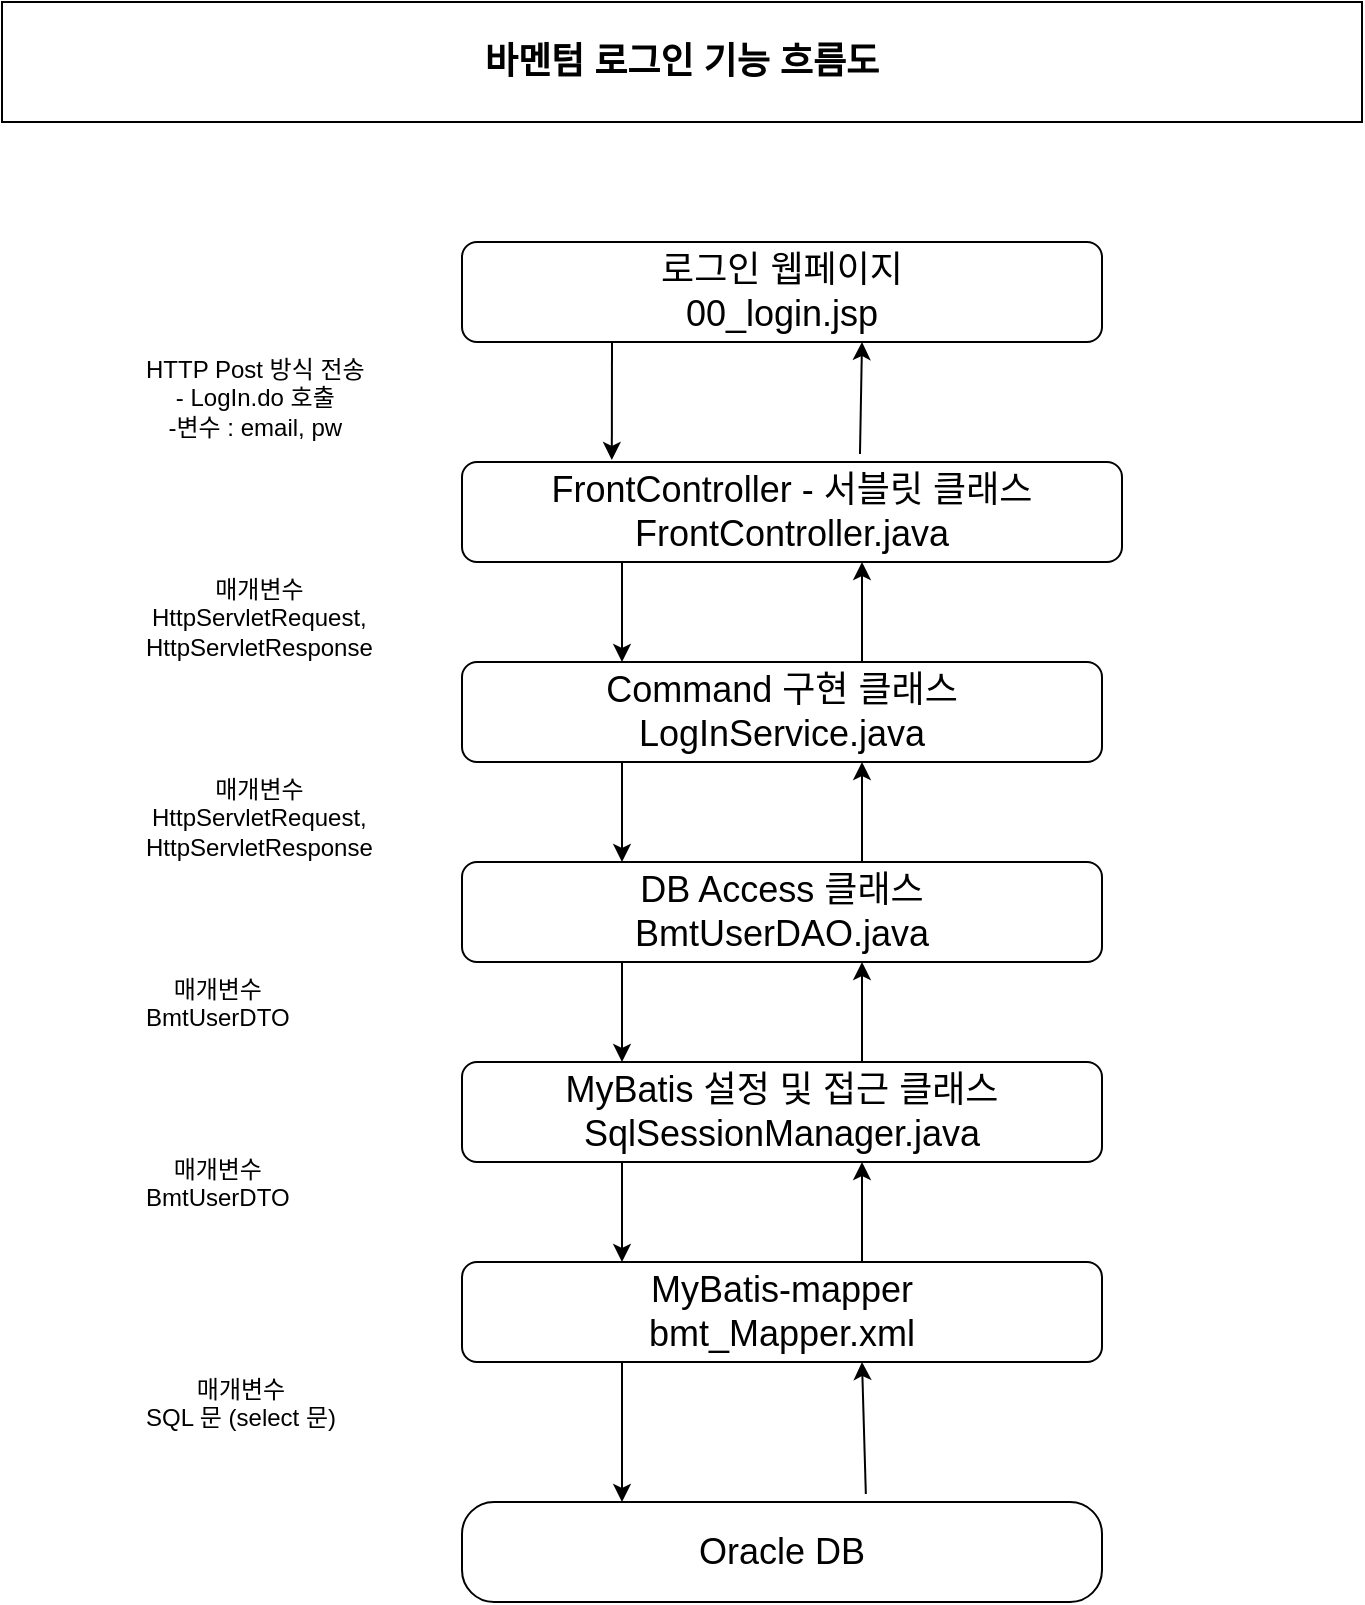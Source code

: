 <mxfile version="21.1.2" type="device">
  <diagram id="C5RBs43oDa-KdzZeNtuy" name="Page-1">
    <mxGraphModel dx="1674" dy="844" grid="1" gridSize="10" guides="1" tooltips="1" connect="1" arrows="1" fold="1" page="1" pageScale="1" pageWidth="827" pageHeight="1169" math="0" shadow="0">
      <root>
        <mxCell id="WIyWlLk6GJQsqaUBKTNV-0" />
        <mxCell id="WIyWlLk6GJQsqaUBKTNV-1" parent="WIyWlLk6GJQsqaUBKTNV-0" />
        <mxCell id="hzerCCfVcDW8n5RPLtf0-5" value="&lt;font style=&quot;font-size: 18px;&quot;&gt;로그인 웹페이지&lt;br&gt;00_login.jsp&lt;/font&gt;" style="rounded=1;whiteSpace=wrap;html=1;fontSize=12;glass=0;strokeWidth=1;shadow=0;" parent="WIyWlLk6GJQsqaUBKTNV-1" vertex="1">
          <mxGeometry x="310" y="160" width="320" height="50" as="geometry" />
        </mxCell>
        <mxCell id="hzerCCfVcDW8n5RPLtf0-10" value="&lt;b&gt;&lt;font style=&quot;font-size: 18px;&quot;&gt;바멘텀 로그인 기능 흐름도&lt;/font&gt;&lt;/b&gt;" style="rounded=0;whiteSpace=wrap;html=1;" parent="WIyWlLk6GJQsqaUBKTNV-1" vertex="1">
          <mxGeometry x="80" y="40" width="680" height="60" as="geometry" />
        </mxCell>
        <mxCell id="lnJPEAX5A74dmJPwMCmh-2" value="&lt;font style=&quot;font-size: 18px;&quot;&gt;FrontController - 서블릿 클래스&lt;br&gt;FrontController.java&lt;/font&gt;" style="rounded=1;whiteSpace=wrap;html=1;fontSize=12;glass=0;strokeWidth=1;shadow=0;" parent="WIyWlLk6GJQsqaUBKTNV-1" vertex="1">
          <mxGeometry x="310" y="270" width="330" height="50" as="geometry" />
        </mxCell>
        <mxCell id="pK67xfKxK2wcU8J90rVl-1" value="&lt;font style=&quot;font-size: 18px;&quot;&gt;Command 구현 클래스&lt;br&gt;LogInService.java&lt;/font&gt;" style="rounded=1;whiteSpace=wrap;html=1;fontSize=12;glass=0;strokeWidth=1;shadow=0;" vertex="1" parent="WIyWlLk6GJQsqaUBKTNV-1">
          <mxGeometry x="310" y="370" width="320" height="50" as="geometry" />
        </mxCell>
        <mxCell id="pK67xfKxK2wcU8J90rVl-2" value="&lt;font style=&quot;font-size: 18px;&quot;&gt;Oracle DB&lt;/font&gt;" style="rounded=1;whiteSpace=wrap;html=1;fontSize=12;glass=0;strokeWidth=1;shadow=0;arcSize=32;" vertex="1" parent="WIyWlLk6GJQsqaUBKTNV-1">
          <mxGeometry x="310" y="790" width="320" height="50" as="geometry" />
        </mxCell>
        <mxCell id="pK67xfKxK2wcU8J90rVl-3" value="&lt;font style=&quot;font-size: 18px;&quot;&gt;DB Access 클래스&lt;br style=&quot;border-color: var(--border-color);&quot;&gt;BmtUserDAO.java&lt;/font&gt;" style="rounded=1;whiteSpace=wrap;html=1;fontSize=12;glass=0;strokeWidth=1;shadow=0;" vertex="1" parent="WIyWlLk6GJQsqaUBKTNV-1">
          <mxGeometry x="310" y="470" width="320" height="50" as="geometry" />
        </mxCell>
        <mxCell id="pK67xfKxK2wcU8J90rVl-4" value="&lt;font style=&quot;font-size: 18px;&quot;&gt;MyBatis 설정 및 접근 클래스&lt;br style=&quot;border-color: var(--border-color);&quot;&gt;SqlSessionManager.java&lt;/font&gt;" style="rounded=1;whiteSpace=wrap;html=1;fontSize=12;glass=0;strokeWidth=1;shadow=0;" vertex="1" parent="WIyWlLk6GJQsqaUBKTNV-1">
          <mxGeometry x="310" y="570" width="320" height="50" as="geometry" />
        </mxCell>
        <mxCell id="pK67xfKxK2wcU8J90rVl-5" value="&lt;font style=&quot;font-size: 18px;&quot;&gt;MyBatis-mapper&lt;br&gt;bmt_Mapper.xml&lt;/font&gt;" style="rounded=1;whiteSpace=wrap;html=1;fontSize=12;glass=0;strokeWidth=1;shadow=0;" vertex="1" parent="WIyWlLk6GJQsqaUBKTNV-1">
          <mxGeometry x="310" y="670" width="320" height="50" as="geometry" />
        </mxCell>
        <mxCell id="pK67xfKxK2wcU8J90rVl-8" value="" style="endArrow=classic;html=1;rounded=0;exitX=0.25;exitY=1;exitDx=0;exitDy=0;entryX=0.25;entryY=0;entryDx=0;entryDy=0;" edge="1" parent="WIyWlLk6GJQsqaUBKTNV-1" source="pK67xfKxK2wcU8J90rVl-1" target="pK67xfKxK2wcU8J90rVl-3">
          <mxGeometry width="50" height="50" relative="1" as="geometry">
            <mxPoint x="630" y="410" as="sourcePoint" />
            <mxPoint x="630" y="470" as="targetPoint" />
          </mxGeometry>
        </mxCell>
        <mxCell id="pK67xfKxK2wcU8J90rVl-9" value="" style="endArrow=classic;html=1;rounded=0;exitX=0.25;exitY=1;exitDx=0;exitDy=0;entryX=0.25;entryY=0;entryDx=0;entryDy=0;" edge="1" parent="WIyWlLk6GJQsqaUBKTNV-1" source="pK67xfKxK2wcU8J90rVl-3" target="pK67xfKxK2wcU8J90rVl-4">
          <mxGeometry width="50" height="50" relative="1" as="geometry">
            <mxPoint x="400" y="540" as="sourcePoint" />
            <mxPoint x="400" y="590" as="targetPoint" />
          </mxGeometry>
        </mxCell>
        <mxCell id="pK67xfKxK2wcU8J90rVl-10" value="" style="endArrow=classic;html=1;rounded=0;exitX=0.25;exitY=1;exitDx=0;exitDy=0;" edge="1" parent="WIyWlLk6GJQsqaUBKTNV-1">
          <mxGeometry width="50" height="50" relative="1" as="geometry">
            <mxPoint x="390" y="620" as="sourcePoint" />
            <mxPoint x="390" y="670" as="targetPoint" />
          </mxGeometry>
        </mxCell>
        <mxCell id="pK67xfKxK2wcU8J90rVl-11" value="" style="endArrow=classic;html=1;rounded=0;entryX=0.25;entryY=0;entryDx=0;entryDy=0;exitX=0.25;exitY=1;exitDx=0;exitDy=0;" edge="1" parent="WIyWlLk6GJQsqaUBKTNV-1" source="pK67xfKxK2wcU8J90rVl-5" target="pK67xfKxK2wcU8J90rVl-2">
          <mxGeometry width="50" height="50" relative="1" as="geometry">
            <mxPoint x="370" y="730" as="sourcePoint" />
            <mxPoint x="440" y="790" as="targetPoint" />
          </mxGeometry>
        </mxCell>
        <mxCell id="pK67xfKxK2wcU8J90rVl-12" value="&lt;div style=&quot;text-align: center;&quot;&gt;HTTP Post 방식 전송&lt;/div&gt;&lt;div style=&quot;text-align: center;&quot;&gt;- LogIn.do 호출&lt;br&gt;-변수 : email, pw&lt;/div&gt;" style="text;whiteSpace=wrap;html=1;" vertex="1" parent="WIyWlLk6GJQsqaUBKTNV-1">
          <mxGeometry x="150" y="210" width="140" height="50" as="geometry" />
        </mxCell>
        <mxCell id="pK67xfKxK2wcU8J90rVl-13" value="&lt;div style=&quot;text-align: center;&quot;&gt;매개변수&lt;/div&gt;&lt;div style=&quot;text-align: center;&quot;&gt;HttpServletRequest,&lt;br&gt;HttpServletResponse&lt;/div&gt;" style="text;whiteSpace=wrap;html=1;" vertex="1" parent="WIyWlLk6GJQsqaUBKTNV-1">
          <mxGeometry x="150" y="320" width="140" height="50" as="geometry" />
        </mxCell>
        <mxCell id="pK67xfKxK2wcU8J90rVl-14" value="&lt;div style=&quot;text-align: center;&quot;&gt;매개변수&lt;/div&gt;&lt;div style=&quot;text-align: center;&quot;&gt;BmtUserDTO&lt;/div&gt;" style="text;whiteSpace=wrap;html=1;" vertex="1" parent="WIyWlLk6GJQsqaUBKTNV-1">
          <mxGeometry x="150" y="520" width="140" height="50" as="geometry" />
        </mxCell>
        <mxCell id="pK67xfKxK2wcU8J90rVl-15" value="&lt;div style=&quot;text-align: center;&quot;&gt;매개변수&lt;/div&gt;&lt;div style=&quot;text-align: center;&quot;&gt;HttpServletRequest,&lt;br&gt;HttpServletResponse&lt;/div&gt;" style="text;whiteSpace=wrap;html=1;" vertex="1" parent="WIyWlLk6GJQsqaUBKTNV-1">
          <mxGeometry x="150" y="420" width="140" height="50" as="geometry" />
        </mxCell>
        <mxCell id="pK67xfKxK2wcU8J90rVl-16" value="&lt;div style=&quot;text-align: center;&quot;&gt;매개변수&lt;/div&gt;&lt;div style=&quot;text-align: center;&quot;&gt;BmtUserDTO&lt;/div&gt;" style="text;whiteSpace=wrap;html=1;" vertex="1" parent="WIyWlLk6GJQsqaUBKTNV-1">
          <mxGeometry x="150" y="610" width="140" height="50" as="geometry" />
        </mxCell>
        <mxCell id="pK67xfKxK2wcU8J90rVl-17" value="&lt;div style=&quot;text-align: center;&quot;&gt;매개변수&lt;/div&gt;&lt;div style=&quot;text-align: center;&quot;&gt;SQL 문 (select 문)&lt;/div&gt;" style="text;whiteSpace=wrap;html=1;" vertex="1" parent="WIyWlLk6GJQsqaUBKTNV-1">
          <mxGeometry x="150" y="720" width="140" height="50" as="geometry" />
        </mxCell>
        <mxCell id="pK67xfKxK2wcU8J90rVl-19" value="" style="endArrow=classic;html=1;rounded=0;entryX=0.75;entryY=1;entryDx=0;entryDy=0;" edge="1" parent="WIyWlLk6GJQsqaUBKTNV-1">
          <mxGeometry width="50" height="50" relative="1" as="geometry">
            <mxPoint x="510" y="670" as="sourcePoint" />
            <mxPoint x="510" y="620" as="targetPoint" />
          </mxGeometry>
        </mxCell>
        <mxCell id="pK67xfKxK2wcU8J90rVl-20" value="" style="endArrow=classic;html=1;rounded=0;entryX=0.75;entryY=1;entryDx=0;entryDy=0;" edge="1" parent="WIyWlLk6GJQsqaUBKTNV-1">
          <mxGeometry width="50" height="50" relative="1" as="geometry">
            <mxPoint x="510" y="570" as="sourcePoint" />
            <mxPoint x="510" y="520" as="targetPoint" />
          </mxGeometry>
        </mxCell>
        <mxCell id="pK67xfKxK2wcU8J90rVl-21" value="" style="endArrow=classic;html=1;rounded=0;entryX=0.75;entryY=1;entryDx=0;entryDy=0;" edge="1" parent="WIyWlLk6GJQsqaUBKTNV-1">
          <mxGeometry width="50" height="50" relative="1" as="geometry">
            <mxPoint x="510" y="470" as="sourcePoint" />
            <mxPoint x="510" y="420" as="targetPoint" />
          </mxGeometry>
        </mxCell>
        <mxCell id="pK67xfKxK2wcU8J90rVl-22" value="" style="endArrow=classic;html=1;rounded=0;entryX=0.75;entryY=1;entryDx=0;entryDy=0;" edge="1" parent="WIyWlLk6GJQsqaUBKTNV-1">
          <mxGeometry width="50" height="50" relative="1" as="geometry">
            <mxPoint x="510" y="370" as="sourcePoint" />
            <mxPoint x="510" y="320" as="targetPoint" />
          </mxGeometry>
        </mxCell>
        <mxCell id="pK67xfKxK2wcU8J90rVl-24" value="" style="endArrow=classic;html=1;rounded=0;exitX=0.25;exitY=1;exitDx=0;exitDy=0;entryX=0.25;entryY=0;entryDx=0;entryDy=0;" edge="1" parent="WIyWlLk6GJQsqaUBKTNV-1">
          <mxGeometry width="50" height="50" relative="1" as="geometry">
            <mxPoint x="390" y="320" as="sourcePoint" />
            <mxPoint x="390" y="370" as="targetPoint" />
          </mxGeometry>
        </mxCell>
        <mxCell id="pK67xfKxK2wcU8J90rVl-25" value="" style="endArrow=classic;html=1;rounded=0;entryX=0.227;entryY=-0.02;entryDx=0;entryDy=0;entryPerimeter=0;" edge="1" parent="WIyWlLk6GJQsqaUBKTNV-1" target="lnJPEAX5A74dmJPwMCmh-2">
          <mxGeometry width="50" height="50" relative="1" as="geometry">
            <mxPoint x="385" y="210" as="sourcePoint" />
            <mxPoint x="390" y="260" as="targetPoint" />
          </mxGeometry>
        </mxCell>
        <mxCell id="pK67xfKxK2wcU8J90rVl-26" value="" style="endArrow=classic;html=1;rounded=0;entryX=0.75;entryY=1;entryDx=0;entryDy=0;exitX=0.603;exitY=-0.08;exitDx=0;exitDy=0;exitPerimeter=0;" edge="1" parent="WIyWlLk6GJQsqaUBKTNV-1" source="lnJPEAX5A74dmJPwMCmh-2">
          <mxGeometry width="50" height="50" relative="1" as="geometry">
            <mxPoint x="510" y="260" as="sourcePoint" />
            <mxPoint x="510" y="210" as="targetPoint" />
          </mxGeometry>
        </mxCell>
        <mxCell id="pK67xfKxK2wcU8J90rVl-27" value="" style="endArrow=classic;html=1;rounded=0;entryX=0.75;entryY=1;entryDx=0;entryDy=0;exitX=0.631;exitY=-0.08;exitDx=0;exitDy=0;exitPerimeter=0;" edge="1" parent="WIyWlLk6GJQsqaUBKTNV-1" source="pK67xfKxK2wcU8J90rVl-2">
          <mxGeometry width="50" height="50" relative="1" as="geometry">
            <mxPoint x="510" y="780" as="sourcePoint" />
            <mxPoint x="510" y="720" as="targetPoint" />
          </mxGeometry>
        </mxCell>
      </root>
    </mxGraphModel>
  </diagram>
</mxfile>
